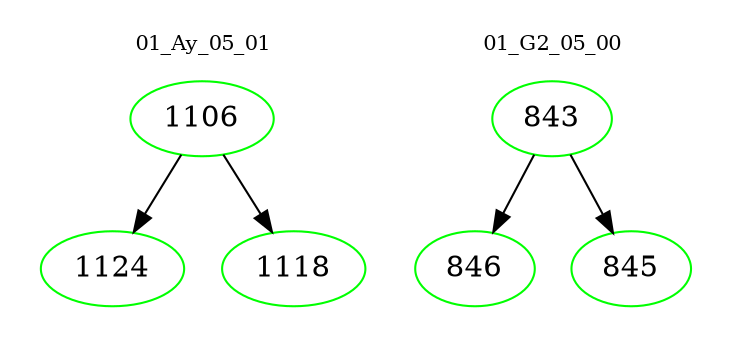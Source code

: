 digraph{
subgraph cluster_0 {
color = white
label = "01_Ay_05_01";
fontsize=10;
T0_1106 [label="1106", color="green"]
T0_1106 -> T0_1124 [color="black"]
T0_1124 [label="1124", color="green"]
T0_1106 -> T0_1118 [color="black"]
T0_1118 [label="1118", color="green"]
}
subgraph cluster_1 {
color = white
label = "01_G2_05_00";
fontsize=10;
T1_843 [label="843", color="green"]
T1_843 -> T1_846 [color="black"]
T1_846 [label="846", color="green"]
T1_843 -> T1_845 [color="black"]
T1_845 [label="845", color="green"]
}
}
